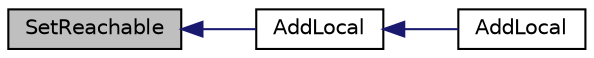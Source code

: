 digraph "SetReachable"
{
  edge [fontname="Helvetica",fontsize="10",labelfontname="Helvetica",labelfontsize="10"];
  node [fontname="Helvetica",fontsize="10",shape=record];
  rankdir="LR";
  Node342 [label="SetReachable",height=0.2,width=0.4,color="black", fillcolor="grey75", style="filled", fontcolor="black"];
  Node342 -> Node343 [dir="back",color="midnightblue",fontsize="10",style="solid",fontname="Helvetica"];
  Node343 [label="AddLocal",height=0.2,width=0.4,color="black", fillcolor="white", style="filled",URL="$net_8h.html#a337d6af198a6b0d75f830e56da9b91e9"];
  Node343 -> Node344 [dir="back",color="midnightblue",fontsize="10",style="solid",fontname="Helvetica"];
  Node344 [label="AddLocal",height=0.2,width=0.4,color="black", fillcolor="white", style="filled",URL="$net_8h.html#abda4e8f87772f9a9d9d8f52a93791ffc"];
}
